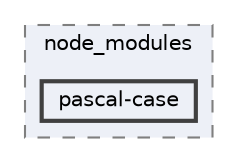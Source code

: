 digraph "pkiclassroomrescheduler/src/main/frontend/node_modules/pascal-case"
{
 // LATEX_PDF_SIZE
  bgcolor="transparent";
  edge [fontname=Helvetica,fontsize=10,labelfontname=Helvetica,labelfontsize=10];
  node [fontname=Helvetica,fontsize=10,shape=box,height=0.2,width=0.4];
  compound=true
  subgraph clusterdir_72953eda66ccb3a2722c28e1c3e6c23b {
    graph [ bgcolor="#edf0f7", pencolor="grey50", label="node_modules", fontname=Helvetica,fontsize=10 style="filled,dashed", URL="dir_72953eda66ccb3a2722c28e1c3e6c23b.html",tooltip=""]
  dir_aa591317762f93fdbe2d0099d7ce0a3e [label="pascal-case", fillcolor="#edf0f7", color="grey25", style="filled,bold", URL="dir_aa591317762f93fdbe2d0099d7ce0a3e.html",tooltip=""];
  }
}
